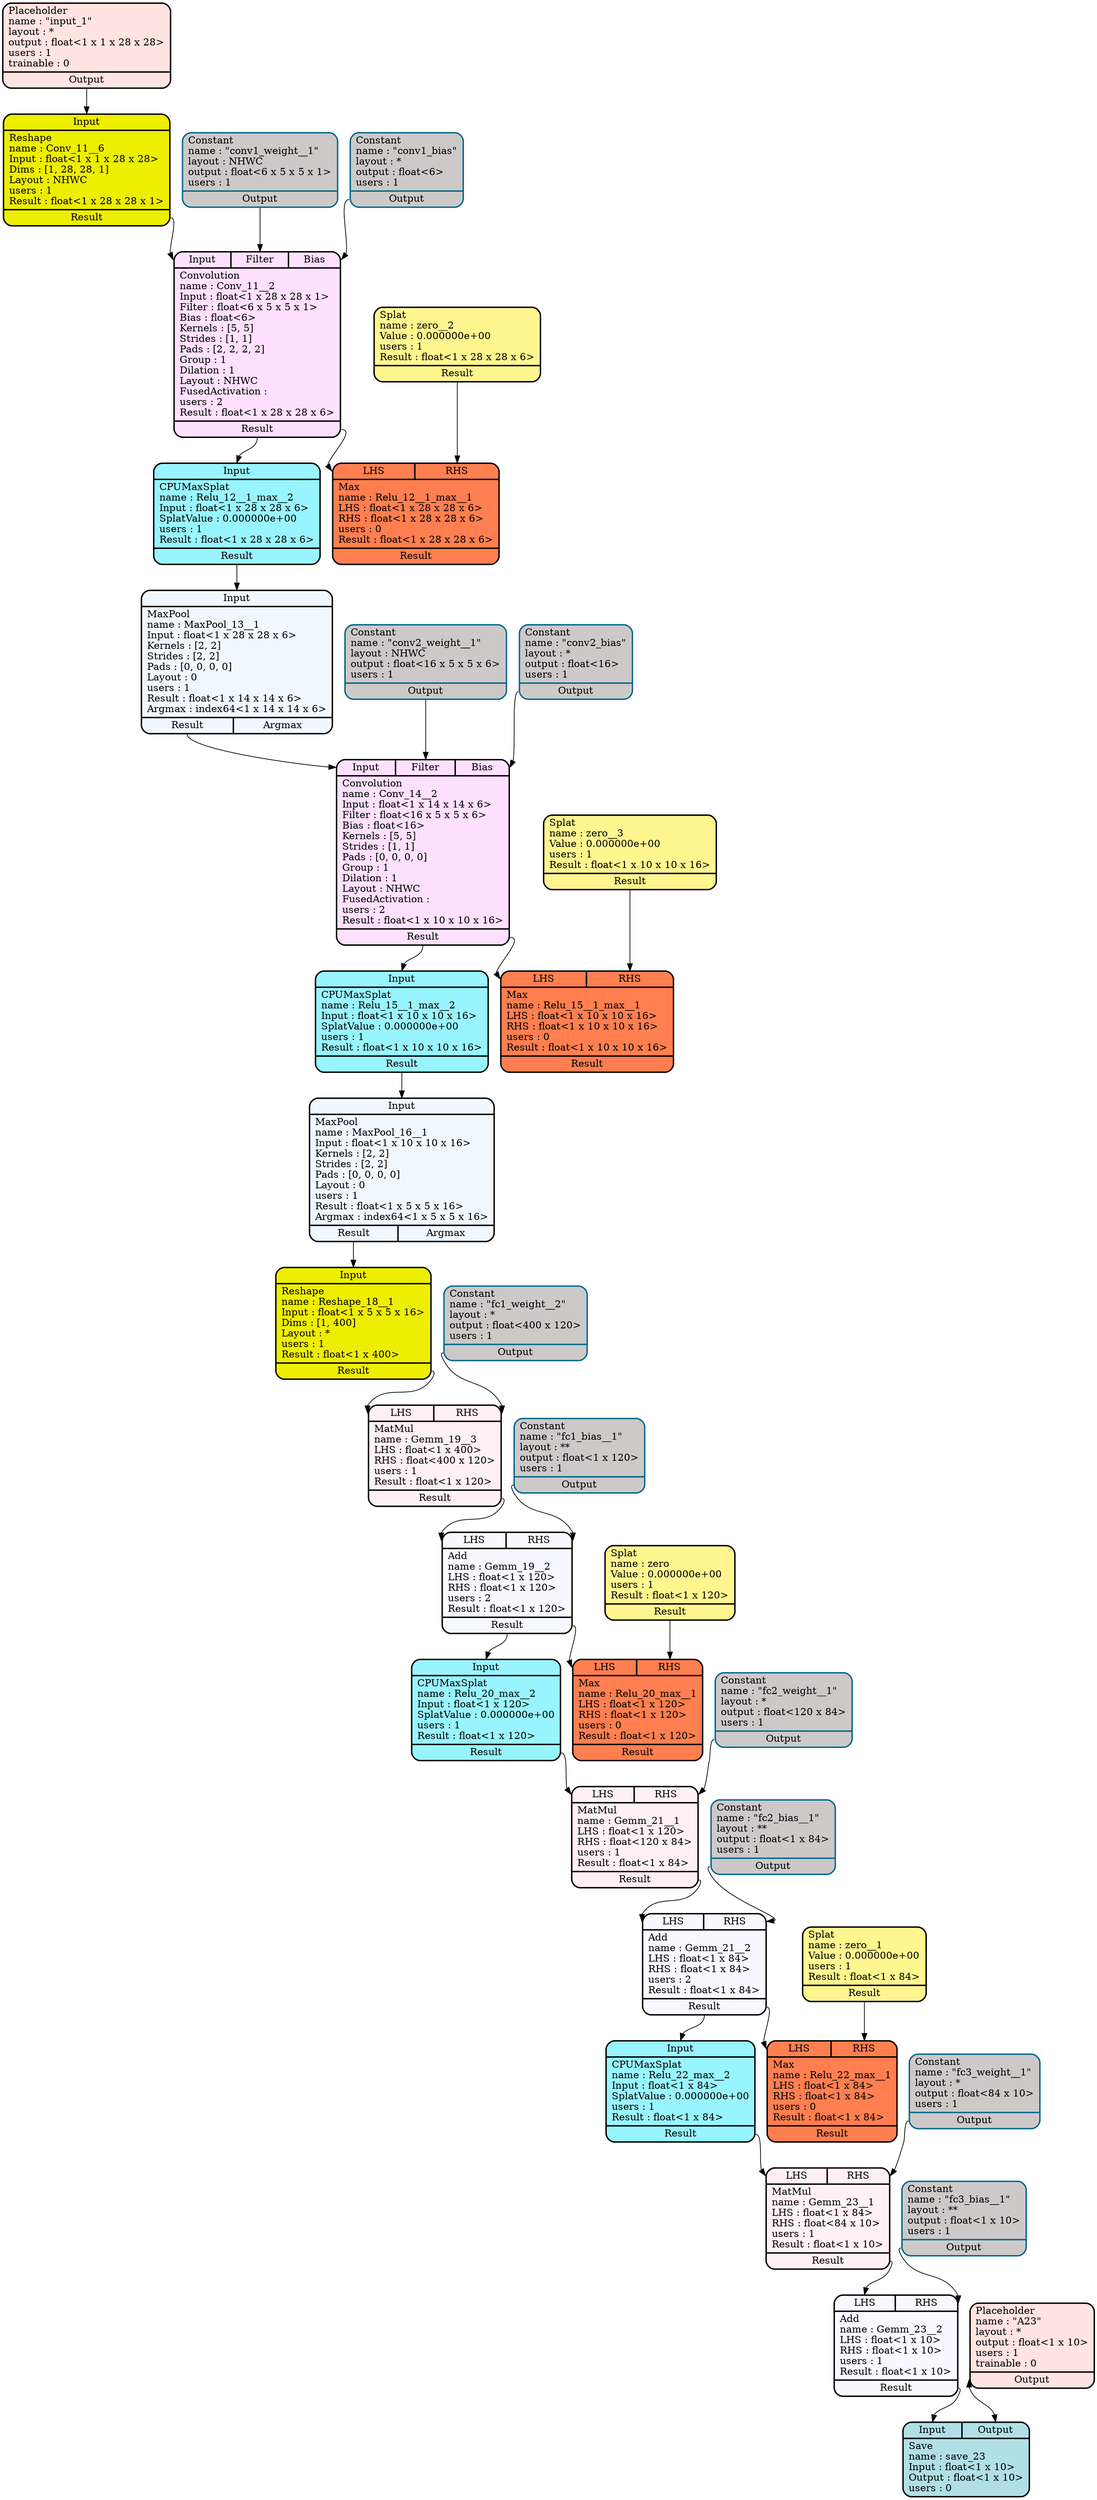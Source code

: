 digraph DAG {
	rankdir=TB;
Conv_11__2[
	label = "{{<Input>Input|<Filter>Filter|<Bias>Bias}|{Convolution\lname : Conv_11__2\lInput : float\<1 x 28 x 28 x 1\>\lFilter : float\<6 x 5 x 5 x 1\>\lBias : float\<6\>\lKernels : [5, 5]\lStrides : [1, 1]\lPads : [2, 2, 2, 2]\lGroup : 1\lDilation : 1\lLayout : NHWC\lFusedActivation : \lusers : 2\lResult : float\<1 x 28 x 28 x 6\>\l}|{<Result>Result}}"
	shape = "record"
	style="filled,rounded"
	fillcolor=Thistle1
penwidth = 2];

Conv_11__6[
	label = "{{<Input>Input}|{Reshape\lname : Conv_11__6\lInput : float\<1 x 1 x 28 x 28\>\lDims : [1, 28, 28, 1]\lLayout : NHWC\lusers : 1\lResult : float\<1 x 28 x 28 x 1\>\l}|{<Result>Result}}"
	shape = "record"
	style="filled,rounded"
	fillcolor=Yellow2
penwidth = 2];

input_1[
	label = "{{Placeholder\lname : \"input_1\"\llayout : *\loutput : float\<1 x 1 x 28 x 28\>\lusers : 1\ltrainable : 0\l}|{<Output>Output}}"
	shape = "record"
	style="filled,rounded"
	fillcolor=MistyRose1
penwidth = 2];

conv1_weight__1[
	label = "{{Constant\lname : \"conv1_weight__1\"\llayout : NHWC\loutput : float\<6 x 5 x 5 x 1\>\lusers : 1\l}|{<Output>Output}}"
	shape = "record"
	style="filled,rounded"
	fillcolor=Snow3 color=DeepSkyBlue4
penwidth = 2];

conv1_bias[
	label = "{{Constant\lname : \"conv1_bias\"\llayout : *\loutput : float\<6\>\lusers : 1\l}|{<Output>Output}}"
	shape = "record"
	style="filled,rounded"
	fillcolor=Snow3 color=DeepSkyBlue4
penwidth = 2];

MaxPool_13__1[
	label = "{{<Input>Input}|{MaxPool\lname : MaxPool_13__1\lInput : float\<1 x 28 x 28 x 6\>\lKernels : [2, 2]\lStrides : [2, 2]\lPads : [0, 0, 0, 0]\lLayout : 0\lusers : 1\lResult : float\<1 x 14 x 14 x 6\>\lArgmax : index64\<1 x 14 x 14 x 6\>\l}|{<Result>Result|<Argmax>Argmax}}"
	shape = "record"
	style="filled,rounded"
	fillcolor=AliceBlue
penwidth = 2];

Relu_12__1_max__2[
	label = "{{<Input>Input}|{CPUMaxSplat\lname : Relu_12__1_max__2\lInput : float\<1 x 28 x 28 x 6\>\lSplatValue : 0.000000e+00\lusers : 1\lResult : float\<1 x 28 x 28 x 6\>\l}|{<Result>Result}}"
	shape = "record"
	style="filled,rounded"
	fillcolor=CadetBlue1
penwidth = 2];

Conv_14__2[
	label = "{{<Input>Input|<Filter>Filter|<Bias>Bias}|{Convolution\lname : Conv_14__2\lInput : float\<1 x 14 x 14 x 6\>\lFilter : float\<16 x 5 x 5 x 6\>\lBias : float\<16\>\lKernels : [5, 5]\lStrides : [1, 1]\lPads : [0, 0, 0, 0]\lGroup : 1\lDilation : 1\lLayout : NHWC\lFusedActivation : \lusers : 2\lResult : float\<1 x 10 x 10 x 16\>\l}|{<Result>Result}}"
	shape = "record"
	style="filled,rounded"
	fillcolor=Thistle1
penwidth = 2];

conv2_weight__1[
	label = "{{Constant\lname : \"conv2_weight__1\"\llayout : NHWC\loutput : float\<16 x 5 x 5 x 6\>\lusers : 1\l}|{<Output>Output}}"
	shape = "record"
	style="filled,rounded"
	fillcolor=Snow3 color=DeepSkyBlue4
penwidth = 2];

conv2_bias[
	label = "{{Constant\lname : \"conv2_bias\"\llayout : *\loutput : float\<16\>\lusers : 1\l}|{<Output>Output}}"
	shape = "record"
	style="filled,rounded"
	fillcolor=Snow3 color=DeepSkyBlue4
penwidth = 2];

MaxPool_16__1[
	label = "{{<Input>Input}|{MaxPool\lname : MaxPool_16__1\lInput : float\<1 x 10 x 10 x 16\>\lKernels : [2, 2]\lStrides : [2, 2]\lPads : [0, 0, 0, 0]\lLayout : 0\lusers : 1\lResult : float\<1 x 5 x 5 x 16\>\lArgmax : index64\<1 x 5 x 5 x 16\>\l}|{<Result>Result|<Argmax>Argmax}}"
	shape = "record"
	style="filled,rounded"
	fillcolor=AliceBlue
penwidth = 2];

Relu_15__1_max__2[
	label = "{{<Input>Input}|{CPUMaxSplat\lname : Relu_15__1_max__2\lInput : float\<1 x 10 x 10 x 16\>\lSplatValue : 0.000000e+00\lusers : 1\lResult : float\<1 x 10 x 10 x 16\>\l}|{<Result>Result}}"
	shape = "record"
	style="filled,rounded"
	fillcolor=CadetBlue1
penwidth = 2];

Gemm_19__2[
	label = "{{<LHS>LHS|<RHS>RHS}|{Add\lname : Gemm_19__2\lLHS : float\<1 x 120\>\lRHS : float\<1 x 120\>\lusers : 2\lResult : float\<1 x 120\>\l}|{<Result>Result}}"
	shape = "record"
	style="filled,rounded"
	fillcolor=GhostWhite
penwidth = 2];

Gemm_19__3[
	label = "{{<LHS>LHS|<RHS>RHS}|{MatMul\lname : Gemm_19__3\lLHS : float\<1 x 400\>\lRHS : float\<400 x 120\>\lusers : 1\lResult : float\<1 x 120\>\l}|{<Result>Result}}"
	shape = "record"
	style="filled,rounded"
	fillcolor=LavenderBlush1
penwidth = 2];

Reshape_18__1[
	label = "{{<Input>Input}|{Reshape\lname : Reshape_18__1\lInput : float\<1 x 5 x 5 x 16\>\lDims : [1, 400]\lLayout : *\lusers : 1\lResult : float\<1 x 400\>\l}|{<Result>Result}}"
	shape = "record"
	style="filled,rounded"
	fillcolor=Yellow2
penwidth = 2];

fc1_weight__2[
	label = "{{Constant\lname : \"fc1_weight__2\"\llayout : *\loutput : float\<400 x 120\>\lusers : 1\l}|{<Output>Output}}"
	shape = "record"
	style="filled,rounded"
	fillcolor=Snow3 color=DeepSkyBlue4
penwidth = 2];

fc1_bias__1[
	label = "{{Constant\lname : \"fc1_bias__1\"\llayout : **\loutput : float\<1 x 120\>\lusers : 1\l}|{<Output>Output}}"
	shape = "record"
	style="filled,rounded"
	fillcolor=Snow3 color=DeepSkyBlue4
penwidth = 2];

Gemm_21__1[
	label = "{{<LHS>LHS|<RHS>RHS}|{MatMul\lname : Gemm_21__1\lLHS : float\<1 x 120\>\lRHS : float\<120 x 84\>\lusers : 1\lResult : float\<1 x 84\>\l}|{<Result>Result}}"
	shape = "record"
	style="filled,rounded"
	fillcolor=LavenderBlush1
penwidth = 2];

Relu_20_max__2[
	label = "{{<Input>Input}|{CPUMaxSplat\lname : Relu_20_max__2\lInput : float\<1 x 120\>\lSplatValue : 0.000000e+00\lusers : 1\lResult : float\<1 x 120\>\l}|{<Result>Result}}"
	shape = "record"
	style="filled,rounded"
	fillcolor=CadetBlue1
penwidth = 2];

fc2_weight__1[
	label = "{{Constant\lname : \"fc2_weight__1\"\llayout : *\loutput : float\<120 x 84\>\lusers : 1\l}|{<Output>Output}}"
	shape = "record"
	style="filled,rounded"
	fillcolor=Snow3 color=DeepSkyBlue4
penwidth = 2];

Gemm_21__2[
	label = "{{<LHS>LHS|<RHS>RHS}|{Add\lname : Gemm_21__2\lLHS : float\<1 x 84\>\lRHS : float\<1 x 84\>\lusers : 2\lResult : float\<1 x 84\>\l}|{<Result>Result}}"
	shape = "record"
	style="filled,rounded"
	fillcolor=GhostWhite
penwidth = 2];

fc2_bias__1[
	label = "{{Constant\lname : \"fc2_bias__1\"\llayout : **\loutput : float\<1 x 84\>\lusers : 1\l}|{<Output>Output}}"
	shape = "record"
	style="filled,rounded"
	fillcolor=Snow3 color=DeepSkyBlue4
penwidth = 2];

Gemm_23__1[
	label = "{{<LHS>LHS|<RHS>RHS}|{MatMul\lname : Gemm_23__1\lLHS : float\<1 x 84\>\lRHS : float\<84 x 10\>\lusers : 1\lResult : float\<1 x 10\>\l}|{<Result>Result}}"
	shape = "record"
	style="filled,rounded"
	fillcolor=LavenderBlush1
penwidth = 2];

Relu_22_max__2[
	label = "{{<Input>Input}|{CPUMaxSplat\lname : Relu_22_max__2\lInput : float\<1 x 84\>\lSplatValue : 0.000000e+00\lusers : 1\lResult : float\<1 x 84\>\l}|{<Result>Result}}"
	shape = "record"
	style="filled,rounded"
	fillcolor=CadetBlue1
penwidth = 2];

fc3_weight__1[
	label = "{{Constant\lname : \"fc3_weight__1\"\llayout : *\loutput : float\<84 x 10\>\lusers : 1\l}|{<Output>Output}}"
	shape = "record"
	style="filled,rounded"
	fillcolor=Snow3 color=DeepSkyBlue4
penwidth = 2];

Gemm_23__2[
	label = "{{<LHS>LHS|<RHS>RHS}|{Add\lname : Gemm_23__2\lLHS : float\<1 x 10\>\lRHS : float\<1 x 10\>\lusers : 1\lResult : float\<1 x 10\>\l}|{<Result>Result}}"
	shape = "record"
	style="filled,rounded"
	fillcolor=GhostWhite
penwidth = 2];

fc3_bias__1[
	label = "{{Constant\lname : \"fc3_bias__1\"\llayout : **\loutput : float\<1 x 10\>\lusers : 1\l}|{<Output>Output}}"
	shape = "record"
	style="filled,rounded"
	fillcolor=Snow3 color=DeepSkyBlue4
penwidth = 2];

save_23[
	label = "{{<Input>Input|<Output>Output}|{Save\lname : save_23\lInput : float\<1 x 10\>\lOutput : float\<1 x 10\>\lusers : 0\l}}"
	shape = "record"
	style="filled,rounded"
	fillcolor=PowderBlue
penwidth = 2];

A23[
	label = "{{Placeholder\lname : \"A23\"\llayout : *\loutput : float\<1 x 10\>\lusers : 1\ltrainable : 0\l}|{<Output>Output}}"
	shape = "record"
	style="filled,rounded"
	fillcolor=MistyRose1
penwidth = 2];

zero[
	label = "{{Splat\lname : zero\lValue : 0.000000e+00\lusers : 1\lResult : float\<1 x 120\>\l}|{<Result>Result}}"
	shape = "record"
	style="filled,rounded"
	fillcolor=Khaki1
penwidth = 2];

zero__1[
	label = "{{Splat\lname : zero__1\lValue : 0.000000e+00\lusers : 1\lResult : float\<1 x 84\>\l}|{<Result>Result}}"
	shape = "record"
	style="filled,rounded"
	fillcolor=Khaki1
penwidth = 2];

zero__2[
	label = "{{Splat\lname : zero__2\lValue : 0.000000e+00\lusers : 1\lResult : float\<1 x 28 x 28 x 6\>\l}|{<Result>Result}}"
	shape = "record"
	style="filled,rounded"
	fillcolor=Khaki1
penwidth = 2];

zero__3[
	label = "{{Splat\lname : zero__3\lValue : 0.000000e+00\lusers : 1\lResult : float\<1 x 10 x 10 x 16\>\l}|{<Result>Result}}"
	shape = "record"
	style="filled,rounded"
	fillcolor=Khaki1
penwidth = 2];

Relu_12__1_max__1[
	label = "{{<LHS>LHS|<RHS>RHS}|{Max\lname : Relu_12__1_max__1\lLHS : float\<1 x 28 x 28 x 6\>\lRHS : float\<1 x 28 x 28 x 6\>\lusers : 0\lResult : float\<1 x 28 x 28 x 6\>\l}|{<Result>Result}}"
	shape = "record"
	style="filled,rounded"
	fillcolor=Coral
penwidth = 2];

Relu_15__1_max__1[
	label = "{{<LHS>LHS|<RHS>RHS}|{Max\lname : Relu_15__1_max__1\lLHS : float\<1 x 10 x 10 x 16\>\lRHS : float\<1 x 10 x 10 x 16\>\lusers : 0\lResult : float\<1 x 10 x 10 x 16\>\l}|{<Result>Result}}"
	shape = "record"
	style="filled,rounded"
	fillcolor=Coral
penwidth = 2];

Relu_20_max__1[
	label = "{{<LHS>LHS|<RHS>RHS}|{Max\lname : Relu_20_max__1\lLHS : float\<1 x 120\>\lRHS : float\<1 x 120\>\lusers : 0\lResult : float\<1 x 120\>\l}|{<Result>Result}}"
	shape = "record"
	style="filled,rounded"
	fillcolor=Coral
penwidth = 2];

Relu_22_max__1[
	label = "{{<LHS>LHS|<RHS>RHS}|{Max\lname : Relu_22_max__1\lLHS : float\<1 x 84\>\lRHS : float\<1 x 84\>\lusers : 0\lResult : float\<1 x 84\>\l}|{<Result>Result}}"
	shape = "record"
	style="filled,rounded"
	fillcolor=Coral
penwidth = 2];

Gemm_19__2:Result -> Relu_20_max__1:LHS;
zero:Result -> Relu_20_max__1:RHS;
zero__3:Result -> Relu_15__1_max__1:RHS;
Conv_11__2:Result -> Relu_12__1_max__1:LHS;
Gemm_23__2:Result -> save_23:Input;
fc3_bias__1:Output -> Gemm_23__2:RHS;
Gemm_23__1:Result -> Gemm_23__2:LHS;
fc3_weight__1:Output -> Gemm_23__1:RHS;
Gemm_21__2:Result -> Relu_22_max__2:Input;
fc2_bias__1:Output -> Gemm_21__2:RHS;
fc2_weight__1:Output -> Gemm_21__1:RHS;
conv1_bias:Output -> Conv_11__2:Bias;
Conv_14__2:Result -> Relu_15__1_max__2:Input;
conv1_weight__1:Output -> Conv_11__2:Filter;
zero__2:Result -> Relu_12__1_max__1:RHS;
Gemm_19__2:Result -> Relu_20_max__2:Input;
Gemm_19__3:Result -> Gemm_19__2:LHS;
zero__1:Result -> Relu_22_max__1:RHS;
Conv_14__2:Result -> Relu_15__1_max__1:LHS;
Conv_11__2:Result -> Relu_12__1_max__2:Input;
Relu_20_max__2:Result -> Gemm_21__1:LHS;
conv2_bias:Output -> Conv_14__2:Bias;
Conv_11__6:Result -> Conv_11__2:Input;
conv2_weight__1:Output -> Conv_14__2:Filter;
Gemm_21__1:Result -> Gemm_21__2:LHS;
Relu_15__1_max__2:Result -> MaxPool_16__1:Input;
Relu_22_max__2:Result -> Gemm_23__1:LHS;
Reshape_18__1:Result -> Gemm_19__3:LHS;
Gemm_21__2:Result -> Relu_22_max__1:LHS;
MaxPool_13__1:Result -> Conv_14__2:Input;
MaxPool_16__1:Result -> Reshape_18__1:Input;
A23:Output -> save_23:Output [dir="both"];
fc1_weight__2:Output -> Gemm_19__3:RHS;
Relu_12__1_max__2:Result -> MaxPool_13__1:Input;
input_1:Output -> Conv_11__6:Input;
fc1_bias__1:Output -> Gemm_19__2:RHS;
}